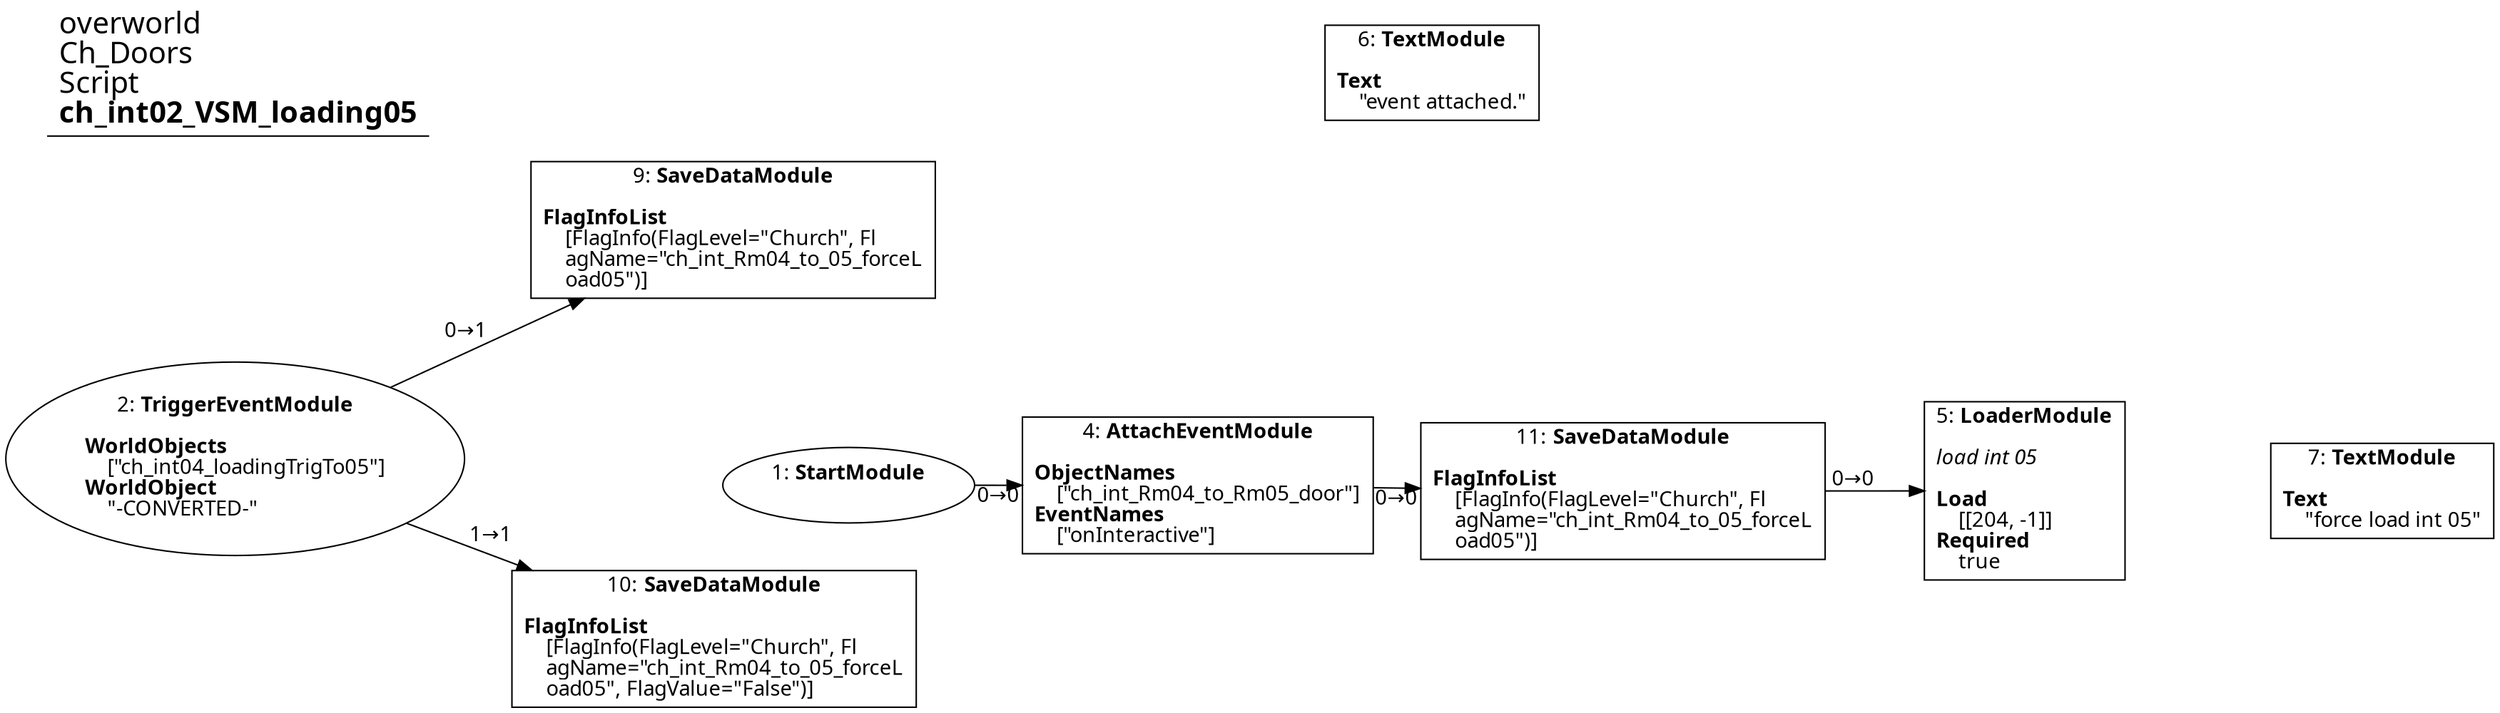 digraph {
    layout = fdp;
    overlap = prism;
    sep = "+16";
    splines = spline;

    node [ shape = box ];

    graph [ fontname = "Segoe UI" ];
    node [ fontname = "Segoe UI" ];
    edge [ fontname = "Segoe UI" ];

    1 [ label = <1: <b>StartModule</b><br/><br/>> ];
    1 [ shape = oval ]
    1 [ pos = "0.21700001,-0.21300001!" ];
    1 -> 4 [ label = "0→0" ];

    2 [ label = <2: <b>TriggerEventModule</b><br/><br/><b>WorldObjects</b><br align="left"/>    [&quot;ch_int04_loadingTrigTo05&quot;]<br align="left"/><b>WorldObject</b><br align="left"/>    &quot;-CONVERTED-&quot;<br align="left"/>> ];
    2 [ shape = oval ]
    2 [ pos = "-0.11100001,-0.19500001!" ];
    2 -> 9 [ label = "0→1" ];
    2 -> 10 [ label = "1→1" ];

    4 [ label = <4: <b>AttachEventModule</b><br/><br/><b>ObjectNames</b><br align="left"/>    [&quot;ch_int_Rm04_to_Rm05_door&quot;]<br align="left"/><b>EventNames</b><br align="left"/>    [&quot;onInteractive&quot;]<br align="left"/>> ];
    4 [ pos = "0.38000003,-0.21300001!" ];
    4 -> 11 [ label = "0→0" ];

    5 [ label = <5: <b>LoaderModule</b><br/><br/><i>load int 05<br align="left"/></i><br align="left"/><b>Load</b><br align="left"/>    [[204, -1]]<br align="left"/><b>Required</b><br align="left"/>    true<br align="left"/>> ];
    5 [ pos = "0.846,-0.21300001!" ];

    6 [ label = <6: <b>TextModule</b><br/><br/><b>Text</b><br align="left"/>    &quot;event attached.&quot;<br align="left"/>> ];
    6 [ pos = "0.518,0.012!" ];

    7 [ label = <7: <b>TextModule</b><br/><br/><b>Text</b><br align="left"/>    &quot;force load int 05&quot;<br align="left"/>> ];
    7 [ pos = "1.041,-0.21300001!" ];

    9 [ label = <9: <b>SaveDataModule</b><br/><br/><b>FlagInfoList</b><br align="left"/>    [FlagInfo(FlagLevel=&quot;Church&quot;, Fl<br align="left"/>    agName=&quot;ch_int_Rm04_to_05_forceL<br align="left"/>    oad05&quot;)]<br align="left"/>> ];
    9 [ pos = "0.15200001,-0.07300001!" ];

    10 [ label = <10: <b>SaveDataModule</b><br/><br/><b>FlagInfoList</b><br align="left"/>    [FlagInfo(FlagLevel=&quot;Church&quot;, Fl<br align="left"/>    agName=&quot;ch_int_Rm04_to_05_forceL<br align="left"/>    oad05&quot;, FlagValue=&quot;False&quot;)]<br align="left"/>> ];
    10 [ pos = "0.15100001,-0.28800002!" ];

    11 [ label = <11: <b>SaveDataModule</b><br/><br/><b>FlagInfoList</b><br align="left"/>    [FlagInfo(FlagLevel=&quot;Church&quot;, Fl<br align="left"/>    agName=&quot;ch_int_Rm04_to_05_forceL<br align="left"/>    oad05&quot;)]<br align="left"/>> ];
    11 [ pos = "0.62100005,-0.21300001!" ];
    11 -> 5 [ label = "0→0" ];

    title [ pos = "-0.112,0.013!" ];
    title [ shape = underline ];
    title [ label = <<font point-size="20">overworld<br align="left"/>Ch_Doors<br align="left"/>Script<br align="left"/><b>ch_int02_VSM_loading05</b><br align="left"/></font>> ];
}
